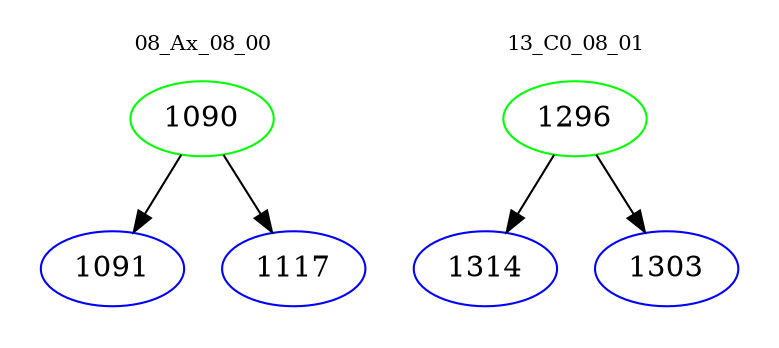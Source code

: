 digraph{
subgraph cluster_0 {
color = white
label = "08_Ax_08_00";
fontsize=10;
T0_1090 [label="1090", color="green"]
T0_1090 -> T0_1091 [color="black"]
T0_1091 [label="1091", color="blue"]
T0_1090 -> T0_1117 [color="black"]
T0_1117 [label="1117", color="blue"]
}
subgraph cluster_1 {
color = white
label = "13_C0_08_01";
fontsize=10;
T1_1296 [label="1296", color="green"]
T1_1296 -> T1_1314 [color="black"]
T1_1314 [label="1314", color="blue"]
T1_1296 -> T1_1303 [color="black"]
T1_1303 [label="1303", color="blue"]
}
}
